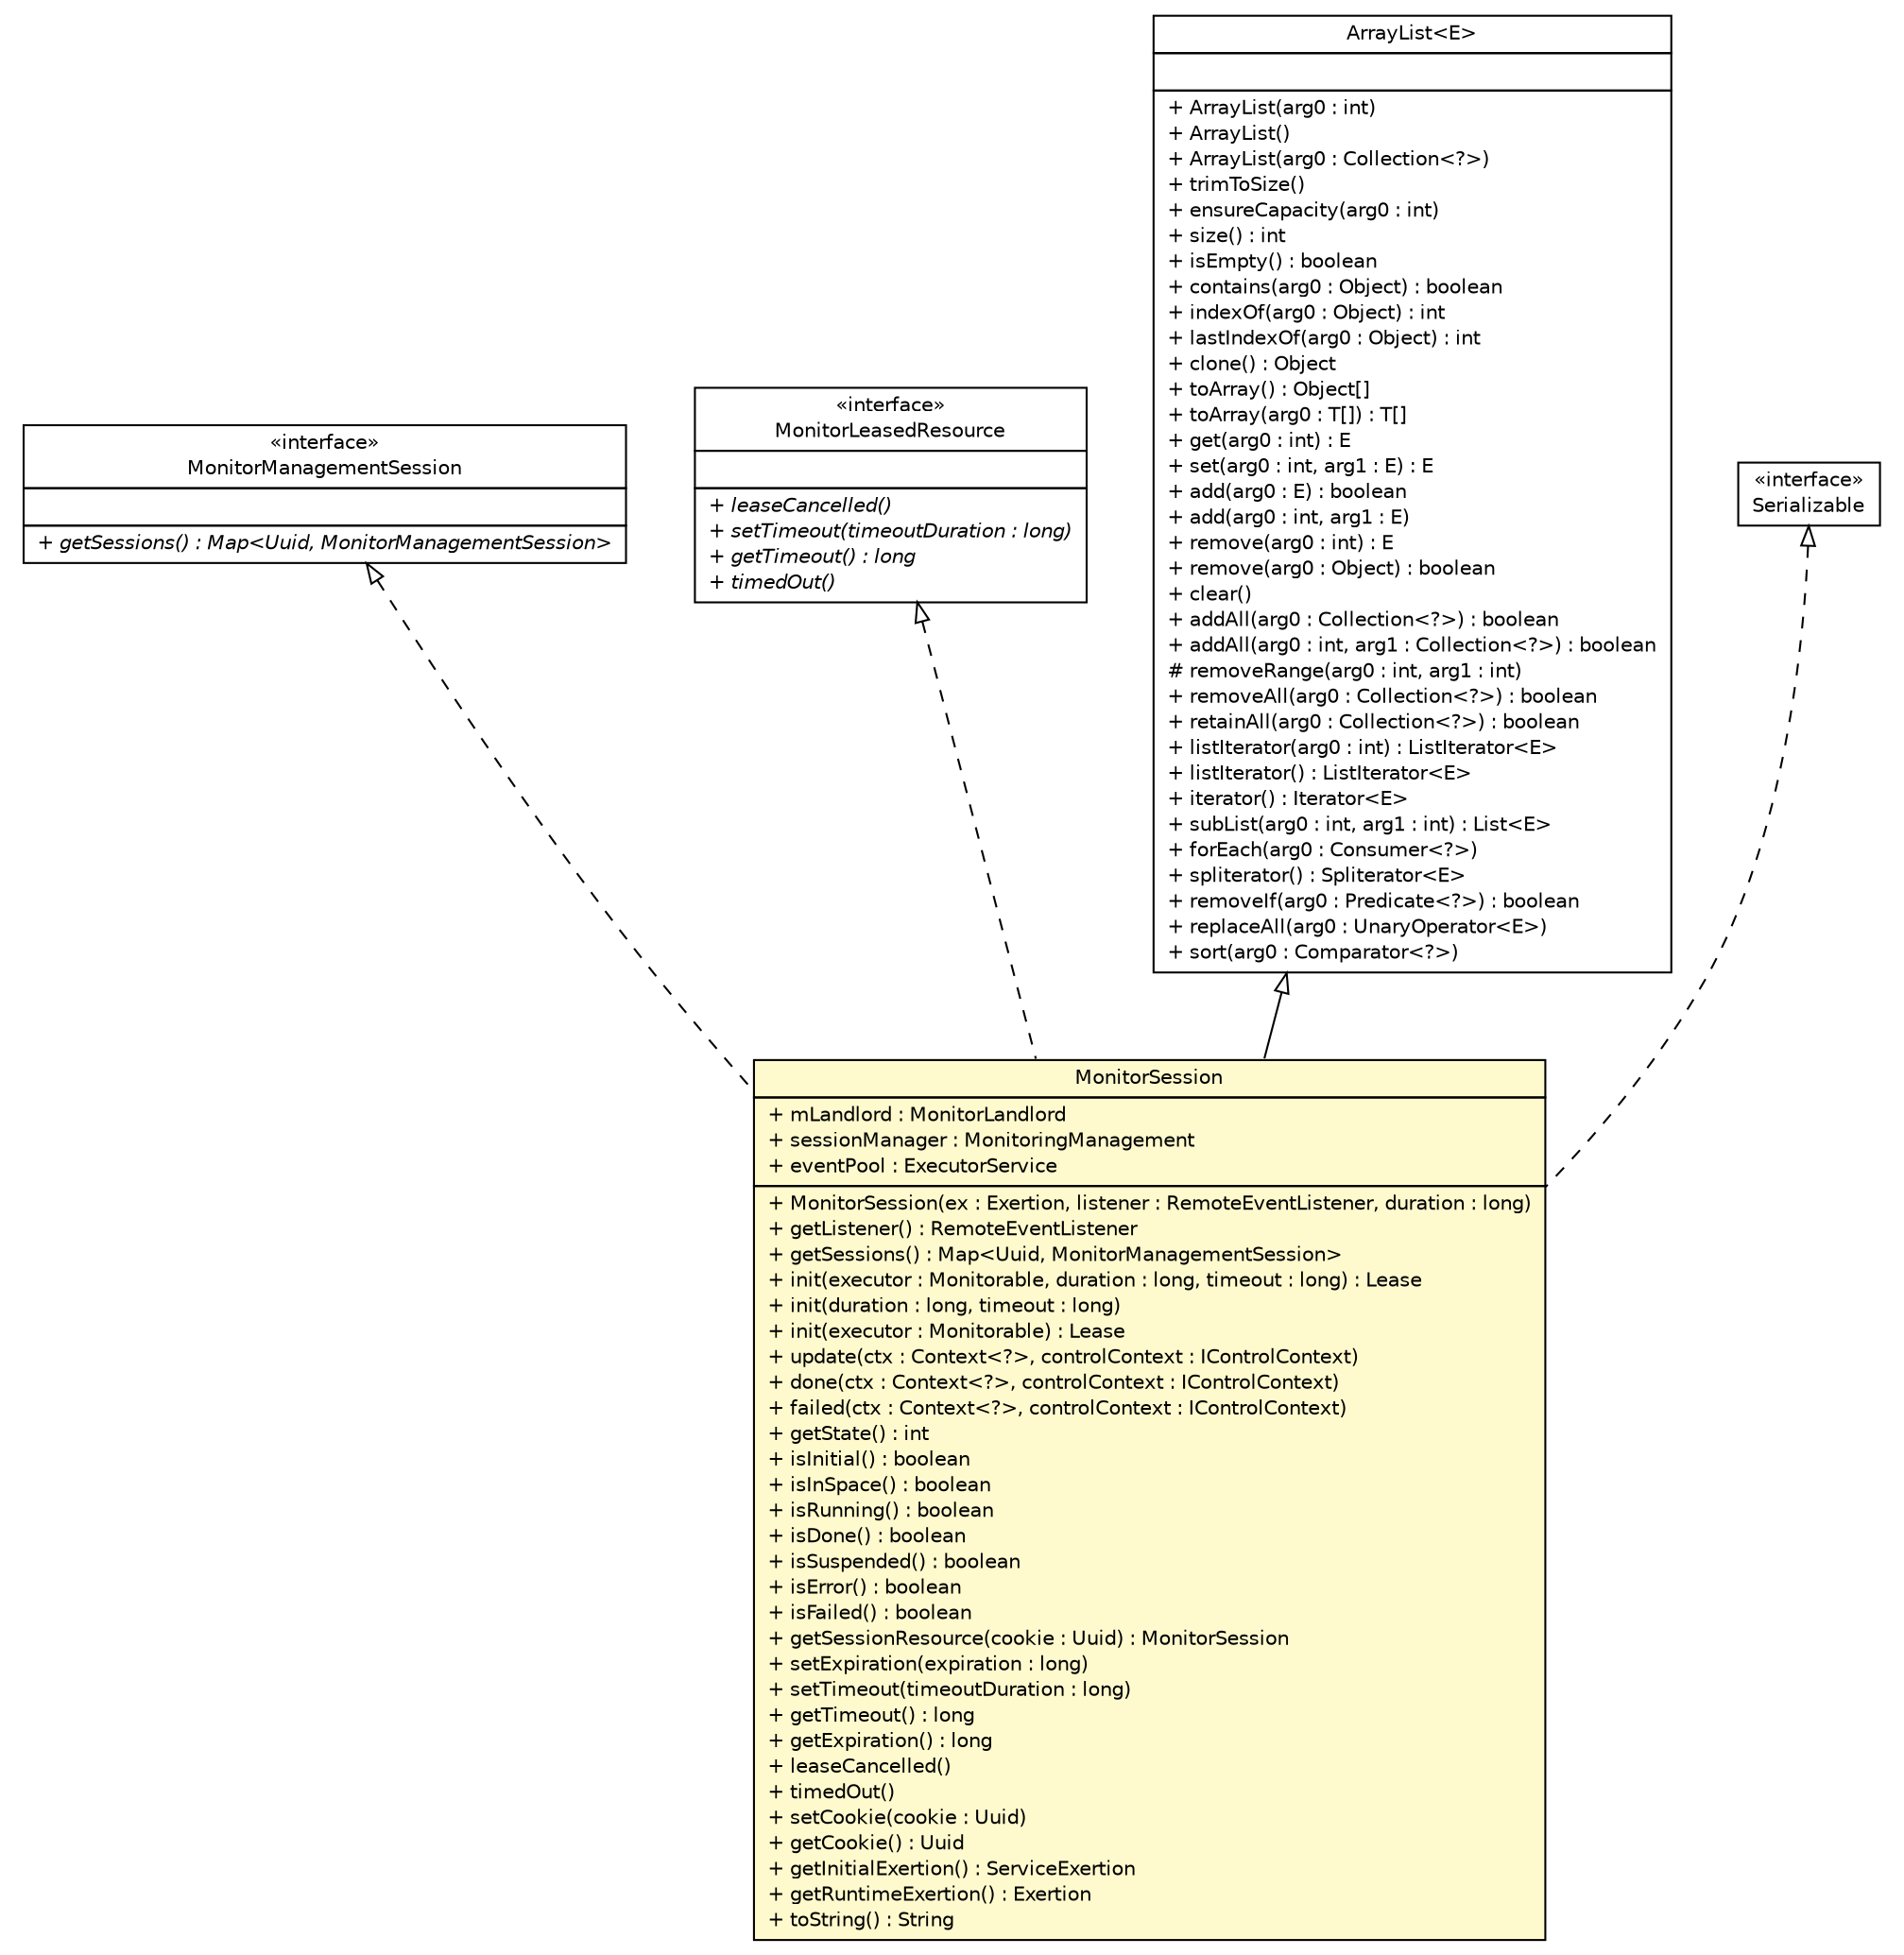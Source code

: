 #!/usr/local/bin/dot
#
# Class diagram 
# Generated by UMLGraph version R5_6 (http://www.umlgraph.org/)
#

digraph G {
	edge [fontname="Helvetica",fontsize=10,labelfontname="Helvetica",labelfontsize=10];
	node [fontname="Helvetica",fontsize=10,shape=plaintext];
	nodesep=0.25;
	ranksep=0.5;
	// sorcer.core.provider.MonitorManagementSession
	c361862 [label=<<table title="sorcer.core.provider.MonitorManagementSession" border="0" cellborder="1" cellspacing="0" cellpadding="2" port="p" href="../MonitorManagementSession.html">
		<tr><td><table border="0" cellspacing="0" cellpadding="1">
<tr><td align="center" balign="center"> &#171;interface&#187; </td></tr>
<tr><td align="center" balign="center"> MonitorManagementSession </td></tr>
		</table></td></tr>
		<tr><td><table border="0" cellspacing="0" cellpadding="1">
<tr><td align="left" balign="left">  </td></tr>
		</table></td></tr>
		<tr><td><table border="0" cellspacing="0" cellpadding="1">
<tr><td align="left" balign="left"><font face="Helvetica-Oblique" point-size="10.0"> + getSessions() : Map&lt;Uuid, MonitorManagementSession&gt; </font></td></tr>
		</table></td></tr>
		</table>>, URL="../MonitorManagementSession.html", fontname="Helvetica", fontcolor="black", fontsize=10.0];
	// sorcer.core.provider.exertmonitor.MonitorSession
	c361868 [label=<<table title="sorcer.core.provider.exertmonitor.MonitorSession" border="0" cellborder="1" cellspacing="0" cellpadding="2" port="p" bgcolor="lemonChiffon" href="./MonitorSession.html">
		<tr><td><table border="0" cellspacing="0" cellpadding="1">
<tr><td align="center" balign="center"> MonitorSession </td></tr>
		</table></td></tr>
		<tr><td><table border="0" cellspacing="0" cellpadding="1">
<tr><td align="left" balign="left"> + mLandlord : MonitorLandlord </td></tr>
<tr><td align="left" balign="left"> + sessionManager : MonitoringManagement </td></tr>
<tr><td align="left" balign="left"> + eventPool : ExecutorService </td></tr>
		</table></td></tr>
		<tr><td><table border="0" cellspacing="0" cellpadding="1">
<tr><td align="left" balign="left"> + MonitorSession(ex : Exertion, listener : RemoteEventListener, duration : long) </td></tr>
<tr><td align="left" balign="left"> + getListener() : RemoteEventListener </td></tr>
<tr><td align="left" balign="left"> + getSessions() : Map&lt;Uuid, MonitorManagementSession&gt; </td></tr>
<tr><td align="left" balign="left"> + init(executor : Monitorable, duration : long, timeout : long) : Lease </td></tr>
<tr><td align="left" balign="left"> + init(duration : long, timeout : long) </td></tr>
<tr><td align="left" balign="left"> + init(executor : Monitorable) : Lease </td></tr>
<tr><td align="left" balign="left"> + update(ctx : Context&lt;?&gt;, controlContext : IControlContext) </td></tr>
<tr><td align="left" balign="left"> + done(ctx : Context&lt;?&gt;, controlContext : IControlContext) </td></tr>
<tr><td align="left" balign="left"> + failed(ctx : Context&lt;?&gt;, controlContext : IControlContext) </td></tr>
<tr><td align="left" balign="left"> + getState() : int </td></tr>
<tr><td align="left" balign="left"> + isInitial() : boolean </td></tr>
<tr><td align="left" balign="left"> + isInSpace() : boolean </td></tr>
<tr><td align="left" balign="left"> + isRunning() : boolean </td></tr>
<tr><td align="left" balign="left"> + isDone() : boolean </td></tr>
<tr><td align="left" balign="left"> + isSuspended() : boolean </td></tr>
<tr><td align="left" balign="left"> + isError() : boolean </td></tr>
<tr><td align="left" balign="left"> + isFailed() : boolean </td></tr>
<tr><td align="left" balign="left"> + getSessionResource(cookie : Uuid) : MonitorSession </td></tr>
<tr><td align="left" balign="left"> + setExpiration(expiration : long) </td></tr>
<tr><td align="left" balign="left"> + setTimeout(timeoutDuration : long) </td></tr>
<tr><td align="left" balign="left"> + getTimeout() : long </td></tr>
<tr><td align="left" balign="left"> + getExpiration() : long </td></tr>
<tr><td align="left" balign="left"> + leaseCancelled() </td></tr>
<tr><td align="left" balign="left"> + timedOut() </td></tr>
<tr><td align="left" balign="left"> + setCookie(cookie : Uuid) </td></tr>
<tr><td align="left" balign="left"> + getCookie() : Uuid </td></tr>
<tr><td align="left" balign="left"> + getInitialExertion() : ServiceExertion </td></tr>
<tr><td align="left" balign="left"> + getRuntimeExertion() : Exertion </td></tr>
<tr><td align="left" balign="left"> + toString() : String </td></tr>
		</table></td></tr>
		</table>>, URL="./MonitorSession.html", fontname="Helvetica", fontcolor="black", fontsize=10.0];
	// sorcer.core.provider.exertmonitor.lease.MonitorLandlord.MonitorLeasedResource
	c362161 [label=<<table title="sorcer.core.provider.exertmonitor.lease.MonitorLandlord.MonitorLeasedResource" border="0" cellborder="1" cellspacing="0" cellpadding="2" port="p" href="./lease/MonitorLandlord.MonitorLeasedResource.html">
		<tr><td><table border="0" cellspacing="0" cellpadding="1">
<tr><td align="center" balign="center"> &#171;interface&#187; </td></tr>
<tr><td align="center" balign="center"> MonitorLeasedResource </td></tr>
		</table></td></tr>
		<tr><td><table border="0" cellspacing="0" cellpadding="1">
<tr><td align="left" balign="left">  </td></tr>
		</table></td></tr>
		<tr><td><table border="0" cellspacing="0" cellpadding="1">
<tr><td align="left" balign="left"><font face="Helvetica-Oblique" point-size="10.0"> + leaseCancelled() </font></td></tr>
<tr><td align="left" balign="left"><font face="Helvetica-Oblique" point-size="10.0"> + setTimeout(timeoutDuration : long) </font></td></tr>
<tr><td align="left" balign="left"><font face="Helvetica-Oblique" point-size="10.0"> + getTimeout() : long </font></td></tr>
<tr><td align="left" balign="left"><font face="Helvetica-Oblique" point-size="10.0"> + timedOut() </font></td></tr>
		</table></td></tr>
		</table>>, URL="./lease/MonitorLandlord.MonitorLeasedResource.html", fontname="Helvetica", fontcolor="black", fontsize=10.0];
	//sorcer.core.provider.exertmonitor.MonitorSession extends java.util.ArrayList<sorcer.core.provider.exertmonitor.MonitorSession>
	c362480:p -> c361868:p [dir=back,arrowtail=empty];
	//sorcer.core.provider.exertmonitor.MonitorSession implements sorcer.core.provider.exertmonitor.lease.MonitorLandlord.MonitorLeasedResource
	c362161:p -> c361868:p [dir=back,arrowtail=empty,style=dashed];
	//sorcer.core.provider.exertmonitor.MonitorSession implements java.io.Serializable
	c362481:p -> c361868:p [dir=back,arrowtail=empty,style=dashed];
	//sorcer.core.provider.exertmonitor.MonitorSession implements sorcer.core.provider.MonitorManagementSession
	c361862:p -> c361868:p [dir=back,arrowtail=empty,style=dashed];
	// java.io.Serializable
	c362481 [label=<<table title="java.io.Serializable" border="0" cellborder="1" cellspacing="0" cellpadding="2" port="p" href="http://docs.oracle.com/javase/7/docs/api/java/io/Serializable.html">
		<tr><td><table border="0" cellspacing="0" cellpadding="1">
<tr><td align="center" balign="center"> &#171;interface&#187; </td></tr>
<tr><td align="center" balign="center"> Serializable </td></tr>
		</table></td></tr>
		</table>>, URL="http://docs.oracle.com/javase/7/docs/api/java/io/Serializable.html", fontname="Helvetica", fontcolor="black", fontsize=10.0];
	// java.util.ArrayList<E>
	c362480 [label=<<table title="java.util.ArrayList" border="0" cellborder="1" cellspacing="0" cellpadding="2" port="p" href="http://docs.oracle.com/javase/7/docs/api/java/util/ArrayList.html">
		<tr><td><table border="0" cellspacing="0" cellpadding="1">
<tr><td align="center" balign="center"> ArrayList&lt;E&gt; </td></tr>
		</table></td></tr>
		<tr><td><table border="0" cellspacing="0" cellpadding="1">
<tr><td align="left" balign="left">  </td></tr>
		</table></td></tr>
		<tr><td><table border="0" cellspacing="0" cellpadding="1">
<tr><td align="left" balign="left"> + ArrayList(arg0 : int) </td></tr>
<tr><td align="left" balign="left"> + ArrayList() </td></tr>
<tr><td align="left" balign="left"> + ArrayList(arg0 : Collection&lt;?&gt;) </td></tr>
<tr><td align="left" balign="left"> + trimToSize() </td></tr>
<tr><td align="left" balign="left"> + ensureCapacity(arg0 : int) </td></tr>
<tr><td align="left" balign="left"> + size() : int </td></tr>
<tr><td align="left" balign="left"> + isEmpty() : boolean </td></tr>
<tr><td align="left" balign="left"> + contains(arg0 : Object) : boolean </td></tr>
<tr><td align="left" balign="left"> + indexOf(arg0 : Object) : int </td></tr>
<tr><td align="left" balign="left"> + lastIndexOf(arg0 : Object) : int </td></tr>
<tr><td align="left" balign="left"> + clone() : Object </td></tr>
<tr><td align="left" balign="left"> + toArray() : Object[] </td></tr>
<tr><td align="left" balign="left"> + toArray(arg0 : T[]) : T[] </td></tr>
<tr><td align="left" balign="left"> + get(arg0 : int) : E </td></tr>
<tr><td align="left" balign="left"> + set(arg0 : int, arg1 : E) : E </td></tr>
<tr><td align="left" balign="left"> + add(arg0 : E) : boolean </td></tr>
<tr><td align="left" balign="left"> + add(arg0 : int, arg1 : E) </td></tr>
<tr><td align="left" balign="left"> + remove(arg0 : int) : E </td></tr>
<tr><td align="left" balign="left"> + remove(arg0 : Object) : boolean </td></tr>
<tr><td align="left" balign="left"> + clear() </td></tr>
<tr><td align="left" balign="left"> + addAll(arg0 : Collection&lt;?&gt;) : boolean </td></tr>
<tr><td align="left" balign="left"> + addAll(arg0 : int, arg1 : Collection&lt;?&gt;) : boolean </td></tr>
<tr><td align="left" balign="left"> # removeRange(arg0 : int, arg1 : int) </td></tr>
<tr><td align="left" balign="left"> + removeAll(arg0 : Collection&lt;?&gt;) : boolean </td></tr>
<tr><td align="left" balign="left"> + retainAll(arg0 : Collection&lt;?&gt;) : boolean </td></tr>
<tr><td align="left" balign="left"> + listIterator(arg0 : int) : ListIterator&lt;E&gt; </td></tr>
<tr><td align="left" balign="left"> + listIterator() : ListIterator&lt;E&gt; </td></tr>
<tr><td align="left" balign="left"> + iterator() : Iterator&lt;E&gt; </td></tr>
<tr><td align="left" balign="left"> + subList(arg0 : int, arg1 : int) : List&lt;E&gt; </td></tr>
<tr><td align="left" balign="left"> + forEach(arg0 : Consumer&lt;?&gt;) </td></tr>
<tr><td align="left" balign="left"> + spliterator() : Spliterator&lt;E&gt; </td></tr>
<tr><td align="left" balign="left"> + removeIf(arg0 : Predicate&lt;?&gt;) : boolean </td></tr>
<tr><td align="left" balign="left"> + replaceAll(arg0 : UnaryOperator&lt;E&gt;) </td></tr>
<tr><td align="left" balign="left"> + sort(arg0 : Comparator&lt;?&gt;) </td></tr>
		</table></td></tr>
		</table>>, URL="http://docs.oracle.com/javase/7/docs/api/java/util/ArrayList.html", fontname="Helvetica", fontcolor="black", fontsize=10.0];
}

